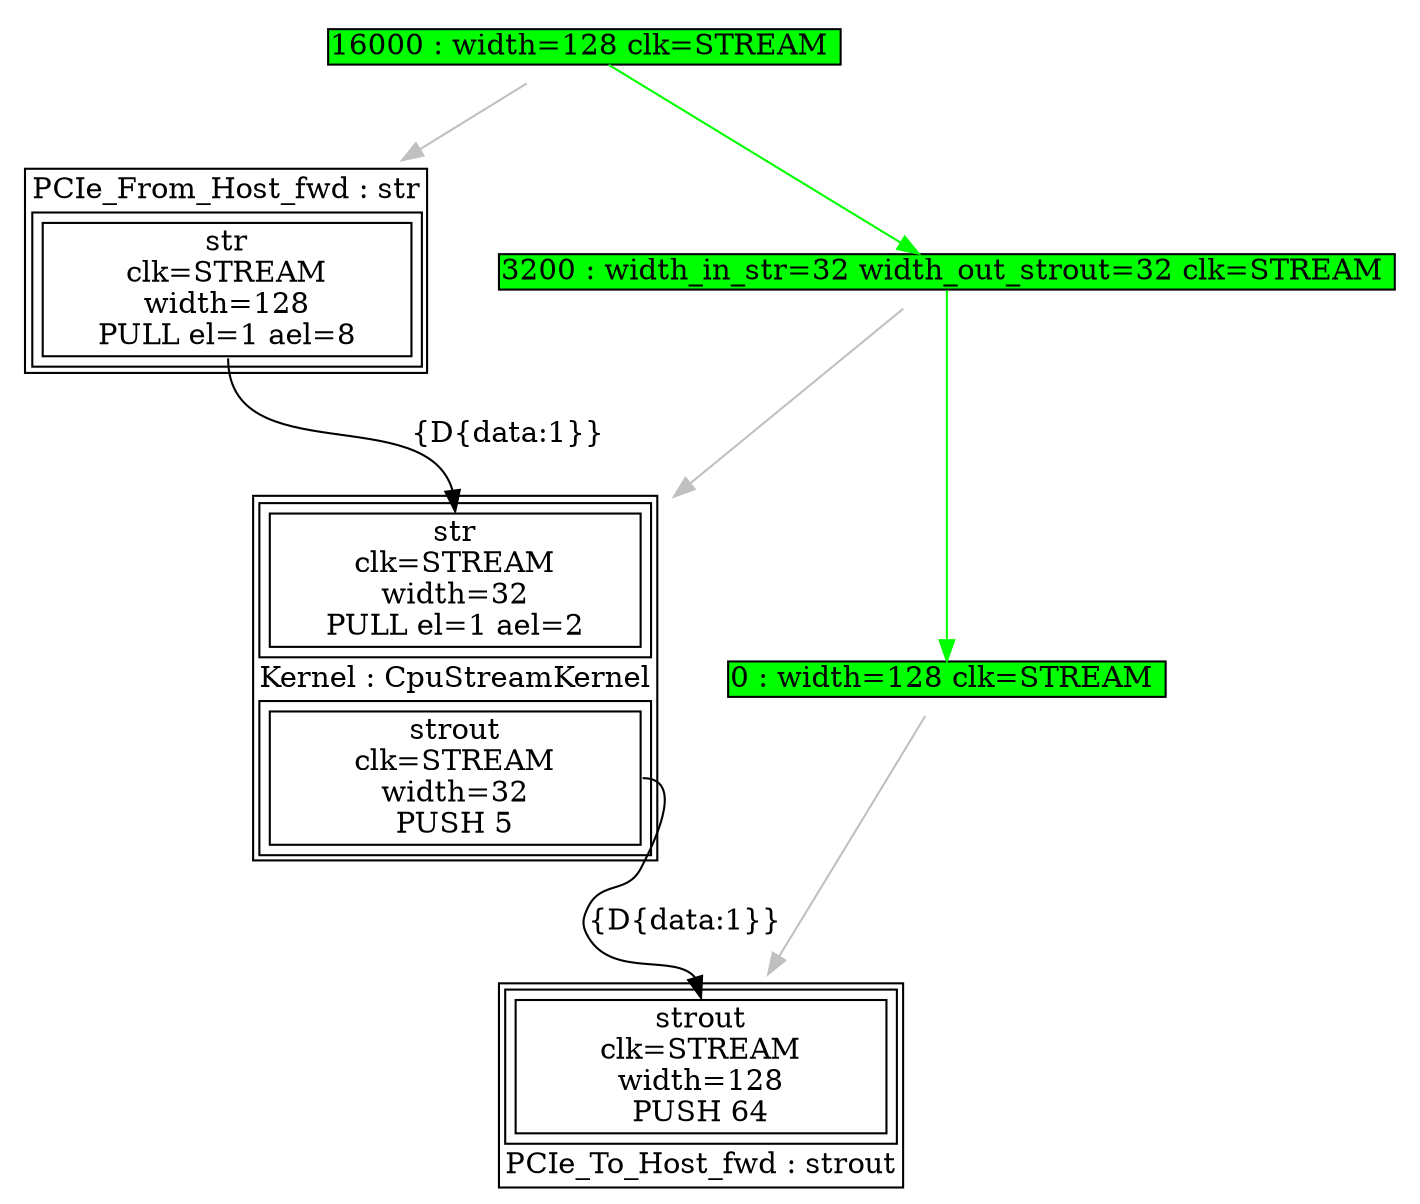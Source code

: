 digraph manager_compiler_graph {
CpuStreamKernel[shape=plaintext, label=<<TABLE  BORDER="1" CELLPADDING="1" CELLSPACING="1"><TR><TD BGCOLOR="white" BORDER="0" PORT="inputs" ROWSPAN="1" COLSPAN="1"><TABLE  BORDER="1" CELLPADDING="1" CELLSPACING="4"><TR><TD BGCOLOR="white" BORDER="1" PORT="str" ROWSPAN="1" COLSPAN="1">str<BR/>clk=STREAM<BR/>width=32<BR/>PULL el=1 ael=2</TD></TR></TABLE></TD></TR><TR><TD BGCOLOR="white" BORDER="0" PORT="node_info" ROWSPAN="1" COLSPAN="1">Kernel : CpuStreamKernel</TD></TR><TR><TD BGCOLOR="white" BORDER="0" PORT="outputs" ROWSPAN="1" COLSPAN="1"><TABLE  BORDER="1" CELLPADDING="1" CELLSPACING="4"><TR><TD BGCOLOR="white" BORDER="1" PORT="strout" ROWSPAN="1" COLSPAN="1">strout<BR/>clk=STREAM<BR/>width=32<BR/>PUSH 5</TD></TR></TABLE></TD></TR></TABLE>>];
CpuStreamKernel_assign -> strout_assign[color=green headport="assignment_2" tailport="assignment_6"];
CpuStreamKernel_assign[shape=plaintext, label=<<TABLE  BORDER="0" CELLPADDING="0" CELLSPACING="0"><TR><TD BGCOLOR="green" BORDER="1" PORT="assignment_6" ROWSPAN="1" COLSPAN="1">3200 : width_in_str=32 width_out_strout=32 clk=STREAM </TD></TR></TABLE>>];
CpuStreamKernel_assign -> CpuStreamKernel[color=gray];
str[shape=plaintext, label=<<TABLE  BORDER="1" CELLPADDING="1" CELLSPACING="1"><TR><TD BGCOLOR="white" BORDER="0" PORT="node_info" ROWSPAN="1" COLSPAN="1">PCIe_From_Host_fwd : str</TD></TR><TR><TD BGCOLOR="white" BORDER="0" PORT="outputs" ROWSPAN="1" COLSPAN="1"><TABLE  BORDER="1" CELLPADDING="1" CELLSPACING="4"><TR><TD BGCOLOR="white" BORDER="1" PORT="str" ROWSPAN="1" COLSPAN="1">str<BR/>clk=STREAM<BR/>width=128<BR/>PULL el=1 ael=8</TD></TR></TABLE></TD></TR></TABLE>>];
str_assign -> CpuStreamKernel_assign[color=green headport="assignment_6" tailport="assignment_9"];
str_assign[shape=plaintext, label=<<TABLE  BORDER="0" CELLPADDING="0" CELLSPACING="0"><TR><TD BGCOLOR="green" BORDER="1" PORT="assignment_9" ROWSPAN="1" COLSPAN="1">16000 : width=128 clk=STREAM </TD></TR></TABLE>>];
str_assign -> str[color=gray];
strout[shape=plaintext, label=<<TABLE  BORDER="1" CELLPADDING="1" CELLSPACING="1"><TR><TD BGCOLOR="white" BORDER="0" PORT="inputs" ROWSPAN="1" COLSPAN="1"><TABLE  BORDER="1" CELLPADDING="1" CELLSPACING="4"><TR><TD BGCOLOR="white" BORDER="1" PORT="strout" ROWSPAN="1" COLSPAN="1">strout<BR/>clk=STREAM<BR/>width=128<BR/>PUSH 64</TD></TR></TABLE></TD></TR><TR><TD BGCOLOR="white" BORDER="0" PORT="node_info" ROWSPAN="1" COLSPAN="1">PCIe_To_Host_fwd : strout</TD></TR></TABLE>>];
strout_assign[shape=plaintext, label=<<TABLE  BORDER="0" CELLPADDING="0" CELLSPACING="0"><TR><TD BGCOLOR="green" BORDER="1" PORT="assignment_2" ROWSPAN="1" COLSPAN="1">0 : width=128 clk=STREAM </TD></TR></TABLE>>];
strout_assign -> strout[color=gray];
str -> CpuStreamKernel [headport="str" tailport="str" label="{D{data:1}}"]
CpuStreamKernel -> strout [headport="strout" tailport="strout" label="{D{data:1}}"]
}
